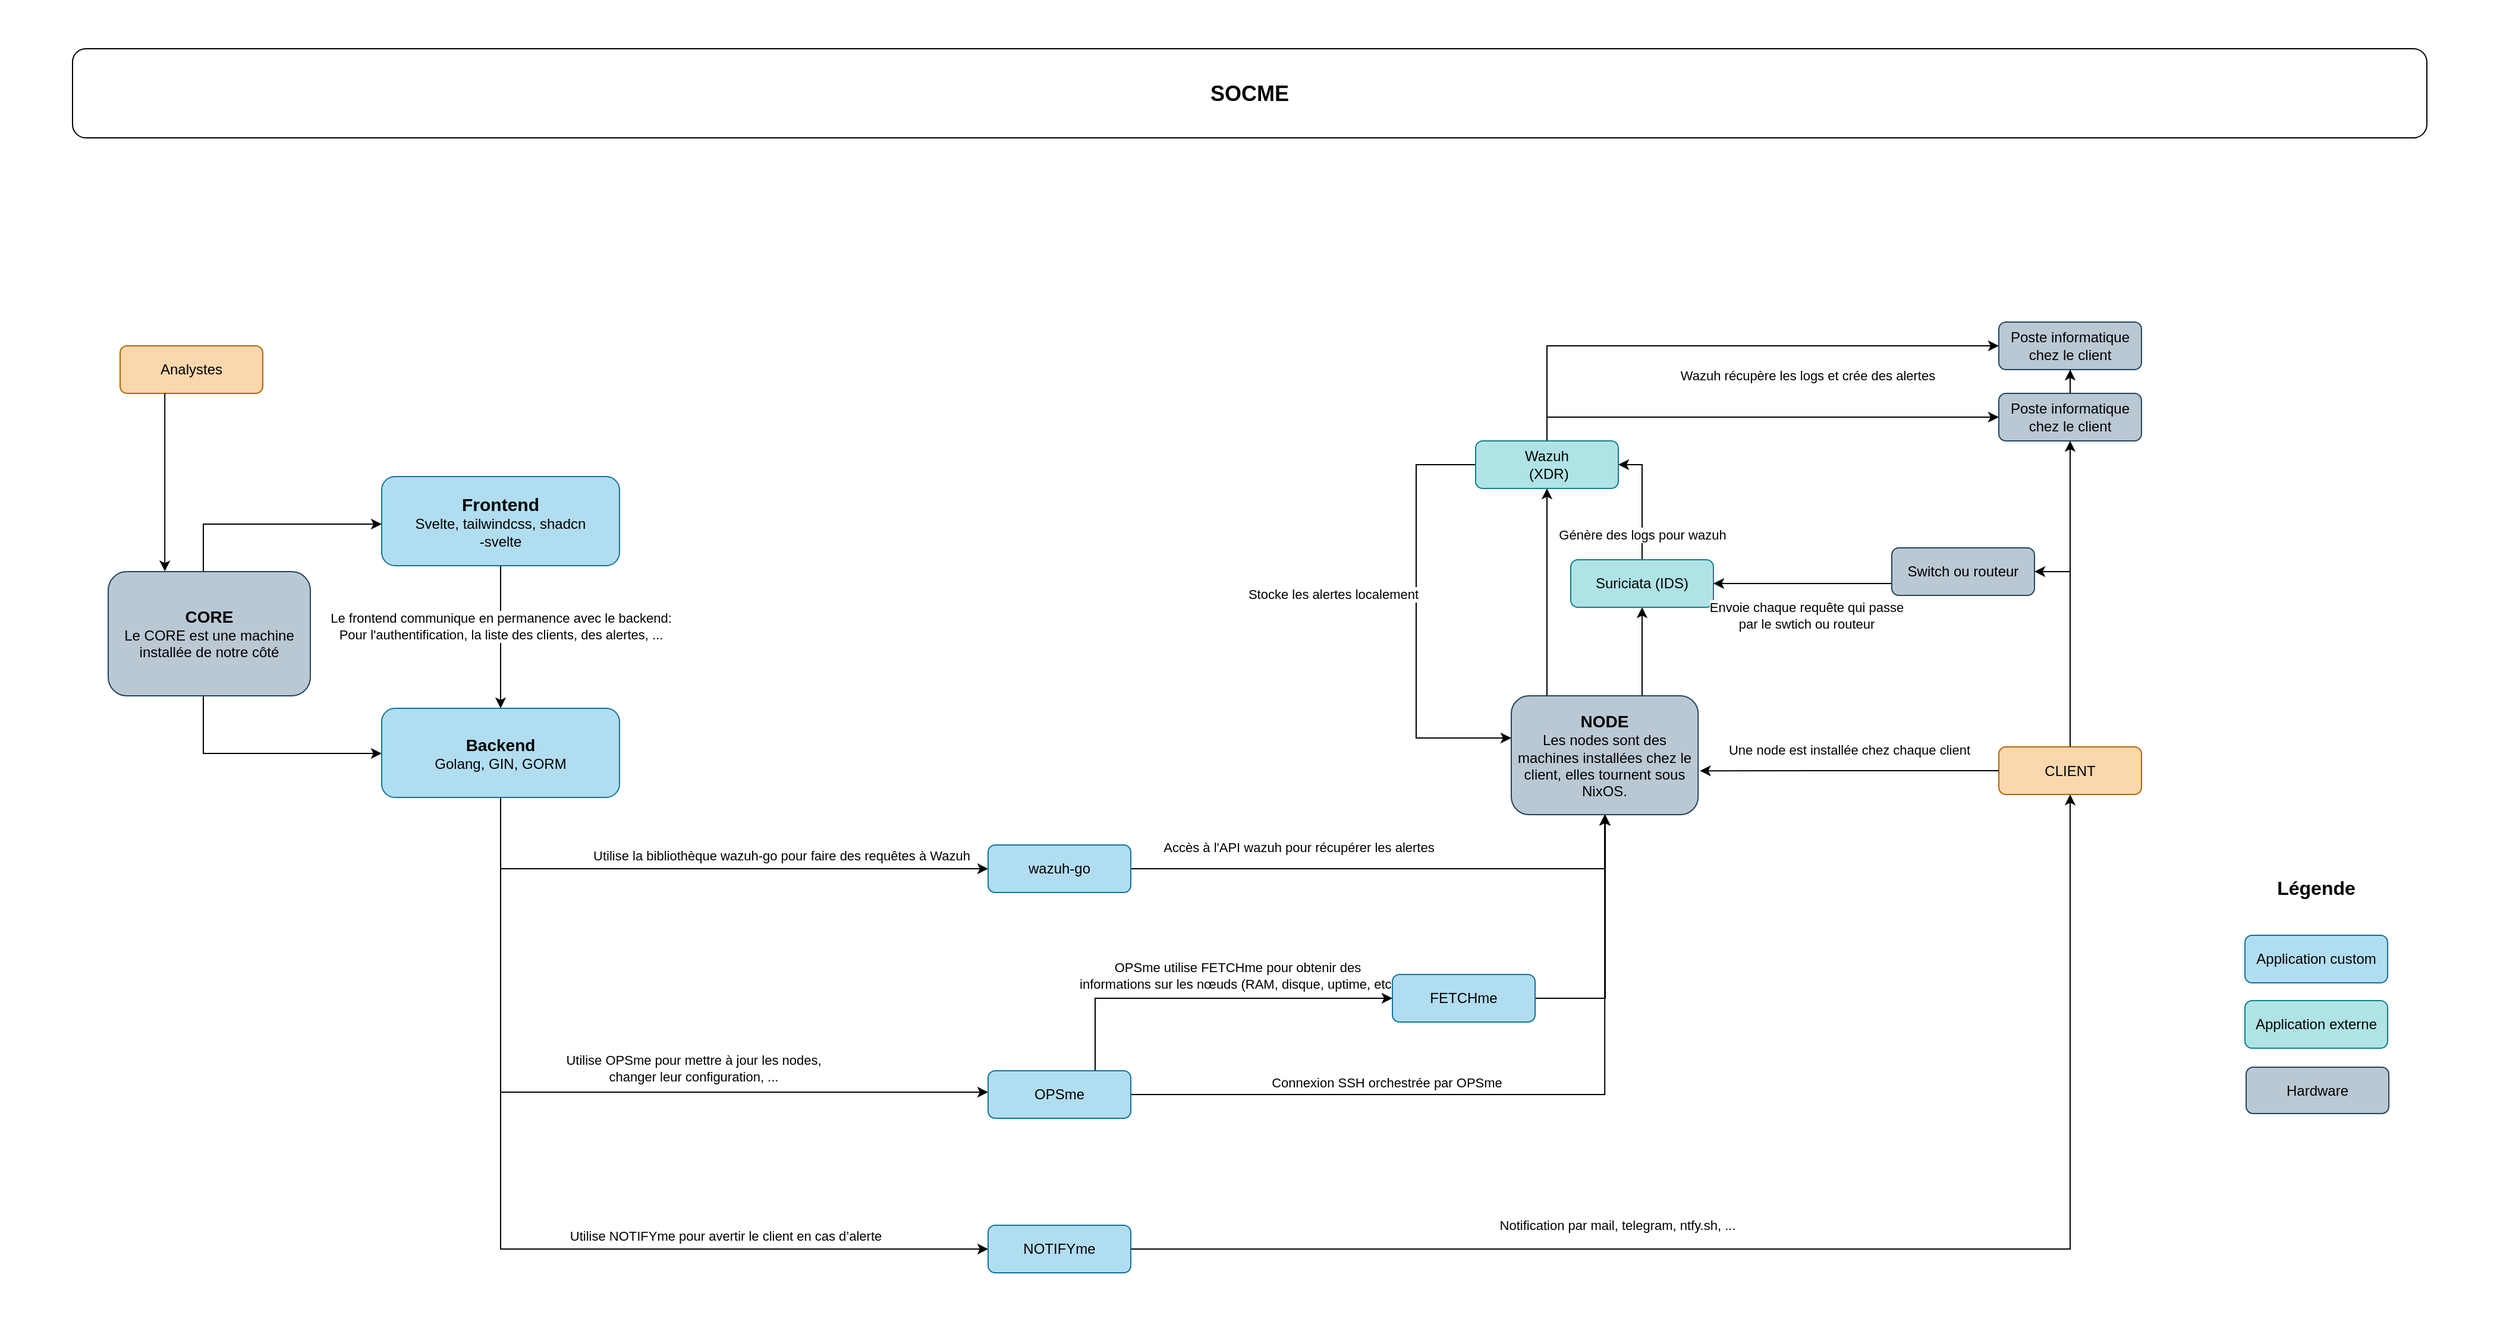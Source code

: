 <mxfile version="28.0.7">
  <diagram id="C5RBs43oDa-KdzZeNtuy" name="Page-1">
    <mxGraphModel dx="2916" dy="1782" grid="1" gridSize="10" guides="1" tooltips="1" connect="1" arrows="1" fold="1" page="1" pageScale="1" pageWidth="827" pageHeight="1169" math="0" shadow="0">
      <root>
        <mxCell id="WIyWlLk6GJQsqaUBKTNV-0" />
        <mxCell id="WIyWlLk6GJQsqaUBKTNV-1" parent="WIyWlLk6GJQsqaUBKTNV-0" />
        <mxCell id="_EeogGqBeO-SlQaA4SWi-25" style="edgeStyle=orthogonalEdgeStyle;rounded=0;orthogonalLoop=1;jettySize=auto;html=1;" parent="WIyWlLk6GJQsqaUBKTNV-1" source="_EeogGqBeO-SlQaA4SWi-0" target="_EeogGqBeO-SlQaA4SWi-3" edge="1">
          <mxGeometry relative="1" as="geometry">
            <Array as="points">
              <mxPoint x="230" y="460" />
            </Array>
          </mxGeometry>
        </mxCell>
        <mxCell id="_EeogGqBeO-SlQaA4SWi-49" style="edgeStyle=orthogonalEdgeStyle;rounded=0;orthogonalLoop=1;jettySize=auto;html=1;" parent="WIyWlLk6GJQsqaUBKTNV-1" source="_EeogGqBeO-SlQaA4SWi-0" target="_EeogGqBeO-SlQaA4SWi-4" edge="1">
          <mxGeometry relative="1" as="geometry">
            <Array as="points">
              <mxPoint x="230" y="653" />
            </Array>
          </mxGeometry>
        </mxCell>
        <mxCell id="_EeogGqBeO-SlQaA4SWi-0" value="&lt;div&gt;&lt;b&gt;&lt;font style=&quot;font-size: 14px;&quot;&gt;CORE&lt;/font&gt;&lt;/b&gt;&lt;/div&gt;&lt;div&gt;Le CORE est une machine installée de notre côté&lt;/div&gt;" style="rounded=1;whiteSpace=wrap;html=1;fontSize=12;glass=0;strokeWidth=1;shadow=0;fillColor=#bac8d3;strokeColor=#23445d;" parent="WIyWlLk6GJQsqaUBKTNV-1" vertex="1">
          <mxGeometry x="150" y="500" width="170" height="104.5" as="geometry" />
        </mxCell>
        <mxCell id="_EeogGqBeO-SlQaA4SWi-5" style="edgeStyle=orthogonalEdgeStyle;rounded=0;orthogonalLoop=1;jettySize=auto;html=1;" parent="WIyWlLk6GJQsqaUBKTNV-1" source="_EeogGqBeO-SlQaA4SWi-3" target="_EeogGqBeO-SlQaA4SWi-4" edge="1">
          <mxGeometry relative="1" as="geometry" />
        </mxCell>
        <mxCell id="_EeogGqBeO-SlQaA4SWi-6" value="&lt;div&gt;Le frontend communique en permanence avec le backend:&lt;/div&gt;&lt;div&gt;Pour l&#39;authentification, la liste des clients, des alertes, ...&lt;/div&gt;" style="edgeLabel;html=1;align=center;verticalAlign=middle;resizable=0;points=[];" parent="_EeogGqBeO-SlQaA4SWi-5" vertex="1" connectable="0">
          <mxGeometry x="-0.295" y="2" relative="1" as="geometry">
            <mxPoint x="-2" y="8" as="offset" />
          </mxGeometry>
        </mxCell>
        <mxCell id="_EeogGqBeO-SlQaA4SWi-3" value="&lt;div&gt;&lt;b&gt;&lt;font style=&quot;font-size: 15px;&quot;&gt;Frontend&lt;/font&gt;&lt;/b&gt;&lt;/div&gt;&lt;div&gt;Svelte, tailwindcss, shadcn&lt;/div&gt;-svelte" style="rounded=1;whiteSpace=wrap;html=1;fontSize=12;glass=0;strokeWidth=1;shadow=0;fillColor=#b1ddf0;strokeColor=#10739e;" parent="WIyWlLk6GJQsqaUBKTNV-1" vertex="1">
          <mxGeometry x="380" y="420" width="200" height="75" as="geometry" />
        </mxCell>
        <mxCell id="_EeogGqBeO-SlQaA4SWi-9" style="edgeStyle=orthogonalEdgeStyle;rounded=0;orthogonalLoop=1;jettySize=auto;html=1;" parent="WIyWlLk6GJQsqaUBKTNV-1" target="_EeogGqBeO-SlQaA4SWi-7" edge="1">
          <mxGeometry relative="1" as="geometry">
            <mxPoint x="480.0" y="647.5" as="sourcePoint" />
            <mxPoint x="890" y="897.5" as="targetPoint" />
            <Array as="points">
              <mxPoint x="480" y="938" />
            </Array>
          </mxGeometry>
        </mxCell>
        <mxCell id="_EeogGqBeO-SlQaA4SWi-10" value="&lt;div&gt;Utilise OPSme pour mettre à jour les nodes,&lt;/div&gt;&lt;div&gt;changer leur configuration, ...&lt;/div&gt;" style="edgeLabel;html=1;align=center;verticalAlign=middle;resizable=0;points=[];" parent="_EeogGqBeO-SlQaA4SWi-9" vertex="1" connectable="0">
          <mxGeometry x="0.247" relative="1" as="geometry">
            <mxPoint x="15" y="-20" as="offset" />
          </mxGeometry>
        </mxCell>
        <mxCell id="_EeogGqBeO-SlQaA4SWi-12" style="edgeStyle=orthogonalEdgeStyle;rounded=0;orthogonalLoop=1;jettySize=auto;html=1;entryX=0;entryY=0.5;entryDx=0;entryDy=0;" parent="WIyWlLk6GJQsqaUBKTNV-1" source="_EeogGqBeO-SlQaA4SWi-4" target="_EeogGqBeO-SlQaA4SWi-11" edge="1">
          <mxGeometry relative="1" as="geometry">
            <Array as="points">
              <mxPoint x="480" y="1070" />
            </Array>
          </mxGeometry>
        </mxCell>
        <mxCell id="_EeogGqBeO-SlQaA4SWi-13" value="Utilise NOTIFYme pour avertir le client en cas d’alerte" style="edgeLabel;html=1;align=center;verticalAlign=middle;resizable=0;points=[];" parent="_EeogGqBeO-SlQaA4SWi-12" vertex="1" connectable="0">
          <mxGeometry x="0.213" y="1" relative="1" as="geometry">
            <mxPoint x="90" y="-10" as="offset" />
          </mxGeometry>
        </mxCell>
        <mxCell id="_EeogGqBeO-SlQaA4SWi-21" style="edgeStyle=orthogonalEdgeStyle;rounded=0;orthogonalLoop=1;jettySize=auto;html=1;entryX=0;entryY=0.5;entryDx=0;entryDy=0;" parent="WIyWlLk6GJQsqaUBKTNV-1" source="_EeogGqBeO-SlQaA4SWi-4" target="_EeogGqBeO-SlQaA4SWi-20" edge="1">
          <mxGeometry relative="1" as="geometry">
            <Array as="points">
              <mxPoint x="480" y="750" />
            </Array>
          </mxGeometry>
        </mxCell>
        <mxCell id="_EeogGqBeO-SlQaA4SWi-22" value="Utilise la bibliothèque wazuh-go pour faire des requêtes à Wazuh" style="edgeLabel;html=1;align=center;verticalAlign=middle;resizable=0;points=[];" parent="_EeogGqBeO-SlQaA4SWi-21" vertex="1" connectable="0">
          <mxGeometry x="0.257" y="1" relative="1" as="geometry">
            <mxPoint y="-10" as="offset" />
          </mxGeometry>
        </mxCell>
        <mxCell id="_EeogGqBeO-SlQaA4SWi-4" value="&lt;div&gt;&lt;b&gt;&lt;font style=&quot;font-size: 14px;&quot;&gt;Backend&lt;/font&gt;&lt;/b&gt;&lt;/div&gt;&lt;div&gt;Golang, GIN, GORM&lt;/div&gt;" style="rounded=1;whiteSpace=wrap;html=1;fontSize=12;glass=0;strokeWidth=1;shadow=0;fillColor=#b1ddf0;strokeColor=#10739e;" parent="WIyWlLk6GJQsqaUBKTNV-1" vertex="1">
          <mxGeometry x="380" y="615" width="200" height="75" as="geometry" />
        </mxCell>
        <mxCell id="_EeogGqBeO-SlQaA4SWi-16" style="edgeStyle=orthogonalEdgeStyle;rounded=0;orthogonalLoop=1;jettySize=auto;html=1;entryX=0.5;entryY=1;entryDx=0;entryDy=0;" parent="WIyWlLk6GJQsqaUBKTNV-1" source="_EeogGqBeO-SlQaA4SWi-7" target="_EeogGqBeO-SlQaA4SWi-15" edge="1">
          <mxGeometry relative="1" as="geometry" />
        </mxCell>
        <mxCell id="_EeogGqBeO-SlQaA4SWi-19" value="Connexion SSH orchestrée par OPSme" style="edgeLabel;html=1;align=center;verticalAlign=middle;resizable=0;points=[];" parent="_EeogGqBeO-SlQaA4SWi-16" vertex="1" connectable="0">
          <mxGeometry x="-0.323" y="2" relative="1" as="geometry">
            <mxPoint y="-8" as="offset" />
          </mxGeometry>
        </mxCell>
        <mxCell id="_EeogGqBeO-SlQaA4SWi-56" style="edgeStyle=orthogonalEdgeStyle;rounded=0;orthogonalLoop=1;jettySize=auto;html=1;entryX=0;entryY=0.5;entryDx=0;entryDy=0;" parent="WIyWlLk6GJQsqaUBKTNV-1" source="_EeogGqBeO-SlQaA4SWi-7" target="_EeogGqBeO-SlQaA4SWi-53" edge="1">
          <mxGeometry relative="1" as="geometry">
            <Array as="points">
              <mxPoint x="980" y="859" />
            </Array>
          </mxGeometry>
        </mxCell>
        <mxCell id="_EeogGqBeO-SlQaA4SWi-57" value="&lt;div&gt;OPSme utilise FETCHme pour obtenir des&amp;nbsp;&lt;/div&gt;&lt;div&gt;informations sur les nœuds (RAM, disque, uptime, etc.)&lt;/div&gt;" style="edgeLabel;html=1;align=center;verticalAlign=middle;resizable=0;points=[];" parent="_EeogGqBeO-SlQaA4SWi-56" vertex="1" connectable="0">
          <mxGeometry x="0.029" y="3" relative="1" as="geometry">
            <mxPoint x="22" y="-16" as="offset" />
          </mxGeometry>
        </mxCell>
        <mxCell id="_EeogGqBeO-SlQaA4SWi-7" value="OPSme" style="rounded=1;whiteSpace=wrap;html=1;fontSize=12;glass=0;strokeWidth=1;shadow=0;fillColor=#b1ddf0;strokeColor=#10739e;" parent="WIyWlLk6GJQsqaUBKTNV-1" vertex="1">
          <mxGeometry x="890" y="920" width="120" height="40" as="geometry" />
        </mxCell>
        <mxCell id="_EeogGqBeO-SlQaA4SWi-17" style="edgeStyle=orthogonalEdgeStyle;rounded=0;orthogonalLoop=1;jettySize=auto;html=1;" parent="WIyWlLk6GJQsqaUBKTNV-1" source="_EeogGqBeO-SlQaA4SWi-11" target="_EeogGqBeO-SlQaA4SWi-14" edge="1">
          <mxGeometry relative="1" as="geometry" />
        </mxCell>
        <mxCell id="_EeogGqBeO-SlQaA4SWi-18" value="Notification par mail, telegram, ntfy.sh, ..." style="edgeLabel;html=1;align=center;verticalAlign=middle;resizable=0;points=[];" parent="_EeogGqBeO-SlQaA4SWi-17" vertex="1" connectable="0">
          <mxGeometry x="-0.265" y="-1" relative="1" as="geometry">
            <mxPoint x="-22" y="-21" as="offset" />
          </mxGeometry>
        </mxCell>
        <mxCell id="_EeogGqBeO-SlQaA4SWi-11" value="NOTIFYme" style="rounded=1;whiteSpace=wrap;html=1;fontSize=12;glass=0;strokeWidth=1;shadow=0;fillColor=#b1ddf0;strokeColor=#10739e;" parent="WIyWlLk6GJQsqaUBKTNV-1" vertex="1">
          <mxGeometry x="890" y="1050" width="120" height="40" as="geometry" />
        </mxCell>
        <mxCell id="_EeogGqBeO-SlQaA4SWi-37" style="edgeStyle=orthogonalEdgeStyle;rounded=0;orthogonalLoop=1;jettySize=auto;html=1;" parent="WIyWlLk6GJQsqaUBKTNV-1" source="_EeogGqBeO-SlQaA4SWi-14" target="_EeogGqBeO-SlQaA4SWi-36" edge="1">
          <mxGeometry relative="1" as="geometry" />
        </mxCell>
        <mxCell id="_EeogGqBeO-SlQaA4SWi-44" style="edgeStyle=orthogonalEdgeStyle;rounded=0;orthogonalLoop=1;jettySize=auto;html=1;entryX=1;entryY=0.5;entryDx=0;entryDy=0;" parent="WIyWlLk6GJQsqaUBKTNV-1" source="_EeogGqBeO-SlQaA4SWi-14" target="_EeogGqBeO-SlQaA4SWi-43" edge="1">
          <mxGeometry relative="1" as="geometry">
            <mxPoint x="1730" y="500" as="targetPoint" />
            <Array as="points">
              <mxPoint x="1800" y="500" />
            </Array>
          </mxGeometry>
        </mxCell>
        <mxCell id="_EeogGqBeO-SlQaA4SWi-14" value="CLIENT" style="rounded=1;whiteSpace=wrap;html=1;fontSize=12;glass=0;strokeWidth=1;shadow=0;fillColor=#fad7ac;strokeColor=#b46504;" parent="WIyWlLk6GJQsqaUBKTNV-1" vertex="1">
          <mxGeometry x="1740" y="647.5" width="120" height="40" as="geometry" />
        </mxCell>
        <mxCell id="_EeogGqBeO-SlQaA4SWi-27" style="edgeStyle=orthogonalEdgeStyle;rounded=0;orthogonalLoop=1;jettySize=auto;html=1;entryX=0.5;entryY=1;entryDx=0;entryDy=0;" parent="WIyWlLk6GJQsqaUBKTNV-1" source="_EeogGqBeO-SlQaA4SWi-15" target="_EeogGqBeO-SlQaA4SWi-26" edge="1">
          <mxGeometry relative="1" as="geometry">
            <Array as="points">
              <mxPoint x="1360" y="540" />
              <mxPoint x="1360" y="540" />
            </Array>
          </mxGeometry>
        </mxCell>
        <mxCell id="_EeogGqBeO-SlQaA4SWi-29" style="edgeStyle=orthogonalEdgeStyle;rounded=0;orthogonalLoop=1;jettySize=auto;html=1;" parent="WIyWlLk6GJQsqaUBKTNV-1" source="_EeogGqBeO-SlQaA4SWi-15" target="_EeogGqBeO-SlQaA4SWi-28" edge="1">
          <mxGeometry relative="1" as="geometry">
            <Array as="points">
              <mxPoint x="1440" y="560" />
              <mxPoint x="1440" y="560" />
            </Array>
          </mxGeometry>
        </mxCell>
        <mxCell id="_EeogGqBeO-SlQaA4SWi-15" value="&lt;div&gt;&lt;b&gt;&lt;font style=&quot;font-size: 14px;&quot;&gt;NODE&lt;/font&gt;&lt;/b&gt;&lt;/div&gt;&lt;div&gt;Les nodes sont des machines installées chez le client, elles tournent sous NixOS.&lt;/div&gt;" style="rounded=1;whiteSpace=wrap;html=1;fontSize=12;glass=0;strokeWidth=1;shadow=0;fillColor=#bac8d3;strokeColor=#23445d;" parent="WIyWlLk6GJQsqaUBKTNV-1" vertex="1">
          <mxGeometry x="1330" y="604.5" width="157.14" height="100" as="geometry" />
        </mxCell>
        <mxCell id="_EeogGqBeO-SlQaA4SWi-23" style="edgeStyle=orthogonalEdgeStyle;rounded=0;orthogonalLoop=1;jettySize=auto;html=1;" parent="WIyWlLk6GJQsqaUBKTNV-1" source="_EeogGqBeO-SlQaA4SWi-20" target="_EeogGqBeO-SlQaA4SWi-15" edge="1">
          <mxGeometry relative="1" as="geometry" />
        </mxCell>
        <mxCell id="_EeogGqBeO-SlQaA4SWi-24" value="Accès à l&#39;API wazuh pour récupérer les alertes" style="edgeLabel;html=1;align=center;verticalAlign=middle;resizable=0;points=[];" parent="_EeogGqBeO-SlQaA4SWi-23" vertex="1" connectable="0">
          <mxGeometry x="-0.365" y="-2" relative="1" as="geometry">
            <mxPoint y="-20" as="offset" />
          </mxGeometry>
        </mxCell>
        <mxCell id="_EeogGqBeO-SlQaA4SWi-20" value="wazuh-go" style="rounded=1;whiteSpace=wrap;html=1;fontSize=12;glass=0;strokeWidth=1;shadow=0;fillColor=#b1ddf0;strokeColor=#10739e;" parent="WIyWlLk6GJQsqaUBKTNV-1" vertex="1">
          <mxGeometry x="890" y="730" width="120" height="40" as="geometry" />
        </mxCell>
        <mxCell id="_EeogGqBeO-SlQaA4SWi-34" style="edgeStyle=orthogonalEdgeStyle;rounded=0;orthogonalLoop=1;jettySize=auto;html=1;" parent="WIyWlLk6GJQsqaUBKTNV-1" source="_EeogGqBeO-SlQaA4SWi-26" target="_EeogGqBeO-SlQaA4SWi-15" edge="1">
          <mxGeometry relative="1" as="geometry">
            <Array as="points">
              <mxPoint x="1250" y="410" />
              <mxPoint x="1250" y="640" />
            </Array>
          </mxGeometry>
        </mxCell>
        <mxCell id="_EeogGqBeO-SlQaA4SWi-35" value="Stocke les alertes localement" style="edgeLabel;html=1;align=center;verticalAlign=middle;resizable=0;points=[];" parent="_EeogGqBeO-SlQaA4SWi-34" vertex="1" connectable="0">
          <mxGeometry x="-0.15" y="-1" relative="1" as="geometry">
            <mxPoint x="-69" y="6" as="offset" />
          </mxGeometry>
        </mxCell>
        <mxCell id="_EeogGqBeO-SlQaA4SWi-40" style="edgeStyle=orthogonalEdgeStyle;rounded=0;orthogonalLoop=1;jettySize=auto;html=1;entryX=0;entryY=0.5;entryDx=0;entryDy=0;" parent="WIyWlLk6GJQsqaUBKTNV-1" source="_EeogGqBeO-SlQaA4SWi-26" target="_EeogGqBeO-SlQaA4SWi-36" edge="1">
          <mxGeometry relative="1" as="geometry">
            <Array as="points">
              <mxPoint x="1360" y="370" />
            </Array>
          </mxGeometry>
        </mxCell>
        <mxCell id="_EeogGqBeO-SlQaA4SWi-42" value="Wazuh récupère les logs et crée des alertes" style="edgeLabel;html=1;align=center;verticalAlign=middle;resizable=0;points=[];" parent="_EeogGqBeO-SlQaA4SWi-40" vertex="1" connectable="0">
          <mxGeometry x="0.127" y="4" relative="1" as="geometry">
            <mxPoint x="13" y="-31" as="offset" />
          </mxGeometry>
        </mxCell>
        <mxCell id="_EeogGqBeO-SlQaA4SWi-41" style="edgeStyle=orthogonalEdgeStyle;rounded=0;orthogonalLoop=1;jettySize=auto;html=1;entryX=0;entryY=0.5;entryDx=0;entryDy=0;" parent="WIyWlLk6GJQsqaUBKTNV-1" source="_EeogGqBeO-SlQaA4SWi-26" target="_EeogGqBeO-SlQaA4SWi-38" edge="1">
          <mxGeometry relative="1" as="geometry">
            <Array as="points">
              <mxPoint x="1360" y="310" />
            </Array>
          </mxGeometry>
        </mxCell>
        <mxCell id="_EeogGqBeO-SlQaA4SWi-26" value="&lt;div&gt;Wazuh&lt;/div&gt;&amp;nbsp;(XDR)" style="rounded=1;whiteSpace=wrap;html=1;fontSize=12;glass=0;strokeWidth=1;shadow=0;fillColor=#b0e3e6;strokeColor=#0e8088;" parent="WIyWlLk6GJQsqaUBKTNV-1" vertex="1">
          <mxGeometry x="1300" y="390" width="120" height="40" as="geometry" />
        </mxCell>
        <mxCell id="_EeogGqBeO-SlQaA4SWi-30" style="edgeStyle=orthogonalEdgeStyle;rounded=0;orthogonalLoop=1;jettySize=auto;html=1;entryX=1;entryY=0.5;entryDx=0;entryDy=0;" parent="WIyWlLk6GJQsqaUBKTNV-1" source="_EeogGqBeO-SlQaA4SWi-28" target="_EeogGqBeO-SlQaA4SWi-26" edge="1">
          <mxGeometry relative="1" as="geometry" />
        </mxCell>
        <mxCell id="_EeogGqBeO-SlQaA4SWi-31" value="Génère des logs pour wazuh" style="edgeLabel;html=1;align=center;verticalAlign=middle;resizable=0;points=[];" parent="_EeogGqBeO-SlQaA4SWi-30" vertex="1" connectable="0">
          <mxGeometry x="-0.258" y="1" relative="1" as="geometry">
            <mxPoint x="1" y="16" as="offset" />
          </mxGeometry>
        </mxCell>
        <mxCell id="_EeogGqBeO-SlQaA4SWi-28" value="Suriciata (IDS)" style="rounded=1;whiteSpace=wrap;html=1;fontSize=12;glass=0;strokeWidth=1;shadow=0;fillColor=#b0e3e6;strokeColor=#0e8088;" parent="WIyWlLk6GJQsqaUBKTNV-1" vertex="1">
          <mxGeometry x="1380" y="490" width="120" height="40" as="geometry" />
        </mxCell>
        <mxCell id="_EeogGqBeO-SlQaA4SWi-32" style="edgeStyle=orthogonalEdgeStyle;rounded=0;orthogonalLoop=1;jettySize=auto;html=1;entryX=1.01;entryY=0.631;entryDx=0;entryDy=0;entryPerimeter=0;" parent="WIyWlLk6GJQsqaUBKTNV-1" source="_EeogGqBeO-SlQaA4SWi-14" target="_EeogGqBeO-SlQaA4SWi-15" edge="1">
          <mxGeometry relative="1" as="geometry" />
        </mxCell>
        <mxCell id="_EeogGqBeO-SlQaA4SWi-33" value="&lt;div&gt;Une node est installée chez chaque client&lt;/div&gt;" style="edgeLabel;html=1;align=center;verticalAlign=middle;resizable=0;points=[];" parent="_EeogGqBeO-SlQaA4SWi-32" vertex="1" connectable="0">
          <mxGeometry x="0.186" y="-2" relative="1" as="geometry">
            <mxPoint x="23" y="-16" as="offset" />
          </mxGeometry>
        </mxCell>
        <mxCell id="_EeogGqBeO-SlQaA4SWi-39" style="edgeStyle=orthogonalEdgeStyle;rounded=0;orthogonalLoop=1;jettySize=auto;html=1;entryX=0.5;entryY=1;entryDx=0;entryDy=0;" parent="WIyWlLk6GJQsqaUBKTNV-1" source="_EeogGqBeO-SlQaA4SWi-36" target="_EeogGqBeO-SlQaA4SWi-38" edge="1">
          <mxGeometry relative="1" as="geometry" />
        </mxCell>
        <mxCell id="_EeogGqBeO-SlQaA4SWi-36" value="Poste informatique chez le client" style="rounded=1;whiteSpace=wrap;html=1;fontSize=12;glass=0;strokeWidth=1;shadow=0;fillColor=#bac8d3;strokeColor=#23445d;" parent="WIyWlLk6GJQsqaUBKTNV-1" vertex="1">
          <mxGeometry x="1740" y="350" width="120" height="40" as="geometry" />
        </mxCell>
        <mxCell id="_EeogGqBeO-SlQaA4SWi-38" value="Poste informatique chez le client" style="rounded=1;whiteSpace=wrap;html=1;fontSize=12;glass=0;strokeWidth=1;shadow=0;fillColor=#bac8d3;strokeColor=#23445d;" parent="WIyWlLk6GJQsqaUBKTNV-1" vertex="1">
          <mxGeometry x="1740" y="290" width="120" height="40" as="geometry" />
        </mxCell>
        <mxCell id="_EeogGqBeO-SlQaA4SWi-61" style="edgeStyle=orthogonalEdgeStyle;rounded=0;orthogonalLoop=1;jettySize=auto;html=1;entryX=1;entryY=0.5;entryDx=0;entryDy=0;" parent="WIyWlLk6GJQsqaUBKTNV-1" source="_EeogGqBeO-SlQaA4SWi-43" target="_EeogGqBeO-SlQaA4SWi-28" edge="1">
          <mxGeometry relative="1" as="geometry">
            <Array as="points">
              <mxPoint x="1650" y="510" />
              <mxPoint x="1650" y="510" />
            </Array>
          </mxGeometry>
        </mxCell>
        <mxCell id="_EeogGqBeO-SlQaA4SWi-62" value="&lt;div&gt;Envoie chaque requête qui passe&lt;/div&gt;&lt;div&gt;par le swtich ou routeur&lt;/div&gt;" style="edgeLabel;html=1;align=center;verticalAlign=middle;resizable=0;points=[];" parent="_EeogGqBeO-SlQaA4SWi-61" vertex="1" connectable="0">
          <mxGeometry x="-0.187" y="-2" relative="1" as="geometry">
            <mxPoint x="-11" y="29" as="offset" />
          </mxGeometry>
        </mxCell>
        <mxCell id="_EeogGqBeO-SlQaA4SWi-43" value="Switch ou routeur" style="rounded=1;whiteSpace=wrap;html=1;fontSize=12;glass=0;strokeWidth=1;shadow=0;fillColor=#bac8d3;strokeColor=#23445d;" parent="WIyWlLk6GJQsqaUBKTNV-1" vertex="1">
          <mxGeometry x="1650" y="480" width="120" height="40" as="geometry" />
        </mxCell>
        <mxCell id="_EeogGqBeO-SlQaA4SWi-47" value="Application custom" style="rounded=1;whiteSpace=wrap;html=1;fontSize=12;glass=0;strokeWidth=1;shadow=0;fillColor=#b1ddf0;strokeColor=#10739e;" parent="WIyWlLk6GJQsqaUBKTNV-1" vertex="1">
          <mxGeometry x="1947" y="806" width="120" height="40" as="geometry" />
        </mxCell>
        <mxCell id="_EeogGqBeO-SlQaA4SWi-48" value="Application externe" style="rounded=1;whiteSpace=wrap;html=1;fontSize=12;glass=0;strokeWidth=1;shadow=0;fillColor=#b0e3e6;strokeColor=#0e8088;" parent="WIyWlLk6GJQsqaUBKTNV-1" vertex="1">
          <mxGeometry x="1947" y="861" width="120" height="40" as="geometry" />
        </mxCell>
        <mxCell id="_EeogGqBeO-SlQaA4SWi-51" value="&lt;font style=&quot;font-size: 18px;&quot;&gt;&lt;b&gt;SOCME&lt;/b&gt;&lt;/font&gt;" style="rounded=1;whiteSpace=wrap;html=1;fontSize=12;glass=0;strokeWidth=1;shadow=0;" parent="WIyWlLk6GJQsqaUBKTNV-1" vertex="1">
          <mxGeometry x="120" y="60" width="1980" height="75" as="geometry" />
        </mxCell>
        <mxCell id="_EeogGqBeO-SlQaA4SWi-52" value="Hardware" style="rounded=1;whiteSpace=wrap;html=1;fontSize=12;glass=0;strokeWidth=1;shadow=0;fillColor=#bac8d3;strokeColor=#23445d;" parent="WIyWlLk6GJQsqaUBKTNV-1" vertex="1">
          <mxGeometry x="1948" y="917" width="120" height="39" as="geometry" />
        </mxCell>
        <mxCell id="_EeogGqBeO-SlQaA4SWi-55" style="edgeStyle=orthogonalEdgeStyle;rounded=0;orthogonalLoop=1;jettySize=auto;html=1;" parent="WIyWlLk6GJQsqaUBKTNV-1" source="_EeogGqBeO-SlQaA4SWi-53" target="_EeogGqBeO-SlQaA4SWi-15" edge="1">
          <mxGeometry relative="1" as="geometry">
            <Array as="points">
              <mxPoint x="1409" y="859" />
            </Array>
          </mxGeometry>
        </mxCell>
        <mxCell id="_EeogGqBeO-SlQaA4SWi-53" value="FETCHme" style="rounded=1;whiteSpace=wrap;html=1;fontSize=12;glass=0;strokeWidth=1;shadow=0;fillColor=#b1ddf0;strokeColor=#10739e;" parent="WIyWlLk6GJQsqaUBKTNV-1" vertex="1">
          <mxGeometry x="1230" y="839" width="120" height="40" as="geometry" />
        </mxCell>
        <mxCell id="_EeogGqBeO-SlQaA4SWi-58" value="&lt;b&gt;&lt;font style=&quot;font-size: 16px;&quot;&gt;Légende&lt;/font&gt;&lt;/b&gt;" style="text;html=1;align=center;verticalAlign=middle;whiteSpace=wrap;rounded=0;" parent="WIyWlLk6GJQsqaUBKTNV-1" vertex="1">
          <mxGeometry x="1977" y="751" width="60" height="30" as="geometry" />
        </mxCell>
        <mxCell id="_EeogGqBeO-SlQaA4SWi-59" value="Analystes" style="rounded=1;whiteSpace=wrap;html=1;fontSize=12;glass=0;strokeWidth=1;shadow=0;fillColor=#fad7ac;strokeColor=#b46504;" parent="WIyWlLk6GJQsqaUBKTNV-1" vertex="1">
          <mxGeometry x="160" y="310" width="120" height="40" as="geometry" />
        </mxCell>
        <mxCell id="_EeogGqBeO-SlQaA4SWi-63" style="edgeStyle=orthogonalEdgeStyle;rounded=0;orthogonalLoop=1;jettySize=auto;html=1;entryX=0.28;entryY=-0.003;entryDx=0;entryDy=0;entryPerimeter=0;" parent="WIyWlLk6GJQsqaUBKTNV-1" source="_EeogGqBeO-SlQaA4SWi-59" target="_EeogGqBeO-SlQaA4SWi-0" edge="1">
          <mxGeometry relative="1" as="geometry">
            <Array as="points">
              <mxPoint x="198" y="425" />
            </Array>
          </mxGeometry>
        </mxCell>
        <mxCell id="2DYuzkLoqk9r7W3RLIVb-0" value="" style="rounded=0;whiteSpace=wrap;html=1;opacity=0;" vertex="1" parent="WIyWlLk6GJQsqaUBKTNV-1">
          <mxGeometry x="60" y="20" width="2100" height="1120" as="geometry" />
        </mxCell>
      </root>
    </mxGraphModel>
  </diagram>
</mxfile>
